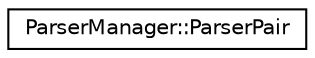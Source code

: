 digraph "类继承关系图"
{
 // INTERACTIVE_SVG=YES
 // LATEX_PDF_SIZE
  edge [fontname="Helvetica",fontsize="10",labelfontname="Helvetica",labelfontsize="10"];
  node [fontname="Helvetica",fontsize="10",shape=record];
  rankdir="LR";
  Node0 [label="ParserManager::ParserPair",height=0.2,width=0.4,color="black", fillcolor="white", style="filled",URL="$df/d04/struct_parser_manager_1_1_parser_pair.html",tooltip=" "];
}
